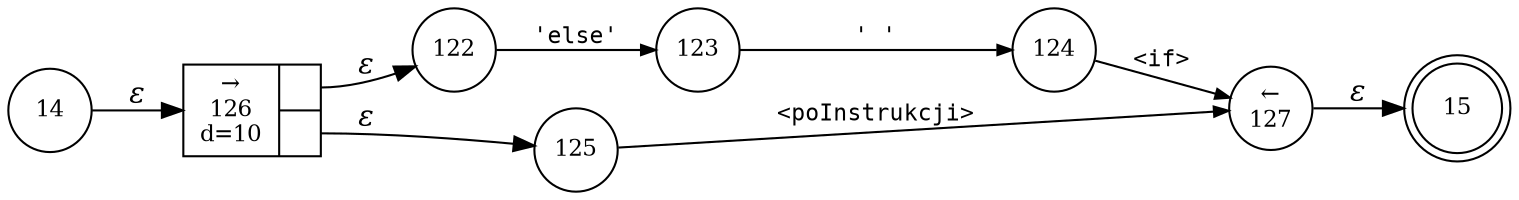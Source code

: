 digraph ATN {
rankdir=LR;
s15[fontsize=11, label="15", shape=doublecircle, fixedsize=true, width=.6];
s122[fontsize=11,label="122", shape=circle, fixedsize=true, width=.55, peripheries=1];
s123[fontsize=11,label="123", shape=circle, fixedsize=true, width=.55, peripheries=1];
s124[fontsize=11,label="124", shape=circle, fixedsize=true, width=.55, peripheries=1];
s125[fontsize=11,label="125", shape=circle, fixedsize=true, width=.55, peripheries=1];
s14[fontsize=11,label="14", shape=circle, fixedsize=true, width=.55, peripheries=1];
s126[fontsize=11,label="{&rarr;\n126\nd=10|{<p0>|<p1>}}", shape=record, fixedsize=false, peripheries=1];
s127[fontsize=11,label="&larr;\n127", shape=circle, fixedsize=true, width=.55, peripheries=1];
s14 -> s126 [fontname="Times-Italic", label="&epsilon;"];
s126:p0 -> s122 [fontname="Times-Italic", label="&epsilon;"];
s126:p1 -> s125 [fontname="Times-Italic", label="&epsilon;"];
s122 -> s123 [fontsize=11, fontname="Courier", arrowsize=.7, label = "'else'", arrowhead = normal];
s125 -> s127 [fontsize=11, fontname="Courier", arrowsize=.7, label = "<poInstrukcji>", arrowhead = normal];
s123 -> s124 [fontsize=11, fontname="Courier", arrowsize=.7, label = "' '", arrowhead = normal];
s127 -> s15 [fontname="Times-Italic", label="&epsilon;"];
s124 -> s127 [fontsize=11, fontname="Courier", arrowsize=.7, label = "<if>", arrowhead = normal];
}